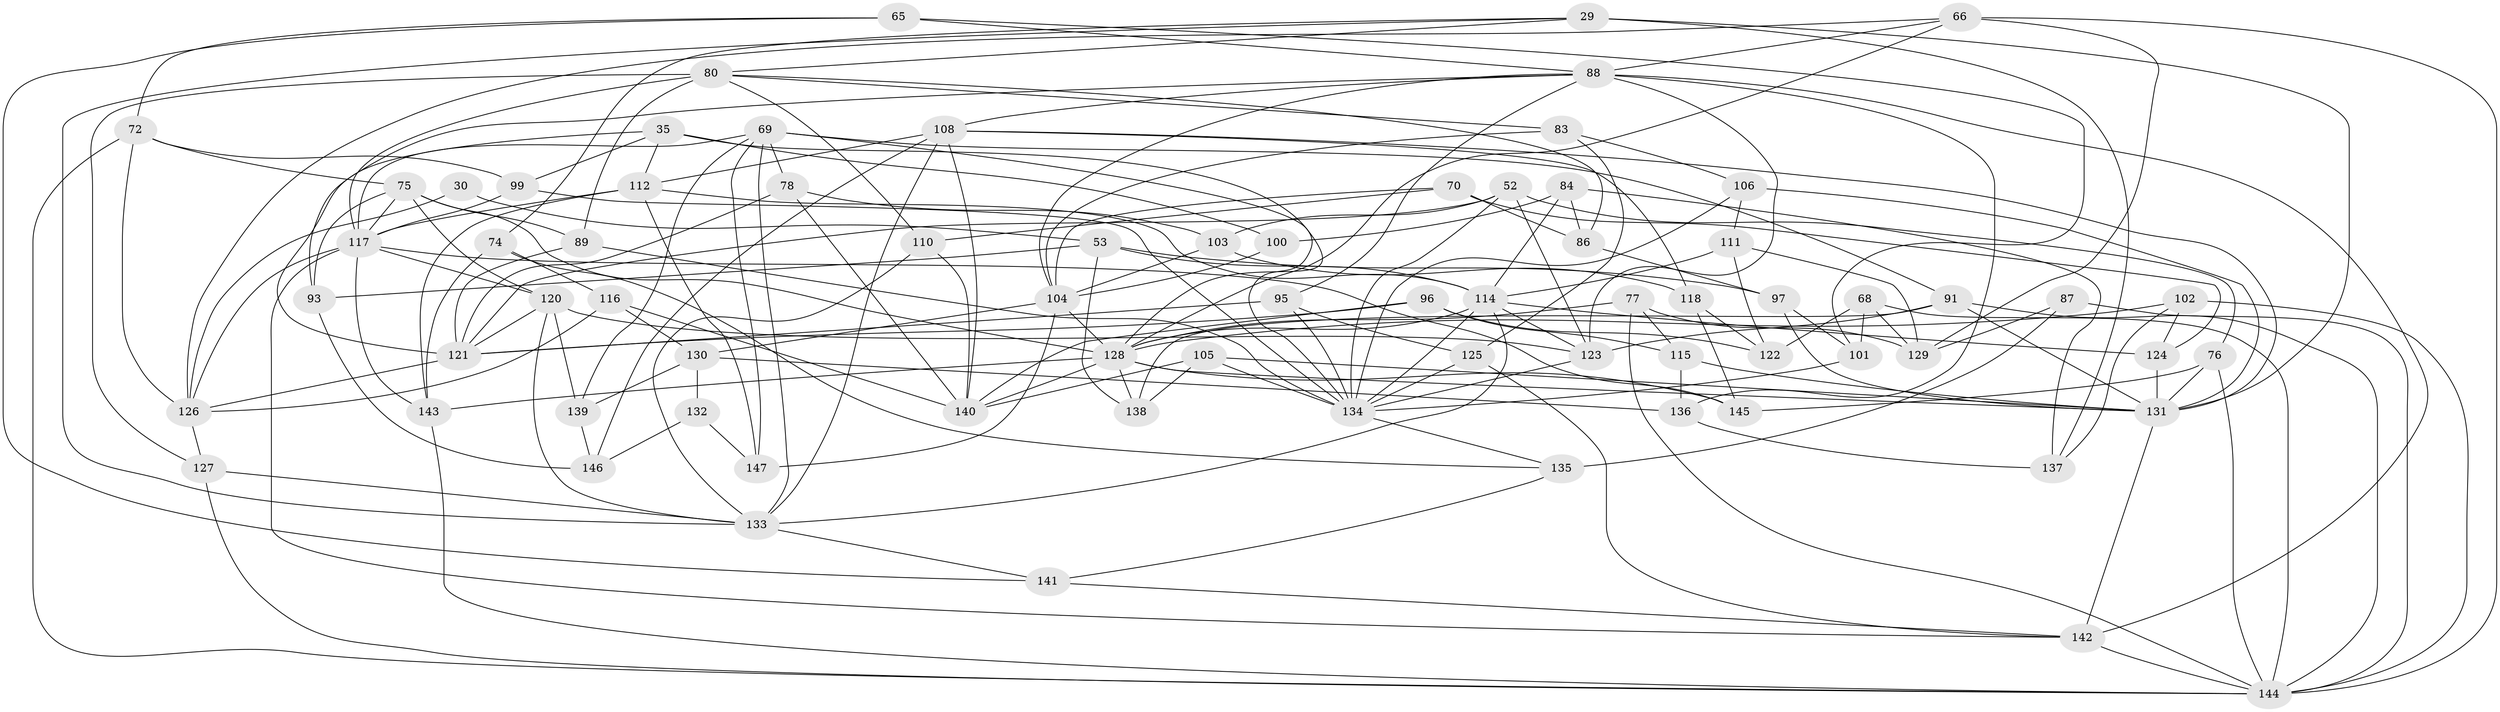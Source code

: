 // original degree distribution, {4: 1.0}
// Generated by graph-tools (version 1.1) at 2025/57/03/09/25 04:57:46]
// undirected, 73 vertices, 190 edges
graph export_dot {
graph [start="1"]
  node [color=gray90,style=filled];
  29 [super="+13"];
  30;
  35 [super="+2"];
  52 [super="+45"];
  53 [super="+15"];
  65;
  66 [super="+14"];
  68;
  69 [super="+64"];
  70;
  72 [super="+47"];
  74;
  75 [super="+36+58"];
  76;
  77;
  78;
  80 [super="+43"];
  83;
  84;
  86;
  87;
  88 [super="+4+11+16"];
  89;
  91 [super="+90"];
  93;
  95;
  96;
  97;
  99;
  100;
  101;
  102;
  103;
  104 [super="+98"];
  105 [super="+17+60"];
  106;
  108 [super="+19+92"];
  110;
  111;
  112 [super="+26+46"];
  114 [super="+81+85"];
  115;
  116;
  117 [super="+49+79+71"];
  118;
  120 [super="+57"];
  121 [super="+38+63"];
  122;
  123 [super="+9+42"];
  124;
  125;
  126 [super="+55+67"];
  127;
  128 [super="+18+82+119"];
  129 [super="+33"];
  130 [super="+37"];
  131 [super="+48+73+25"];
  132;
  133 [super="+109"];
  134 [super="+32+61+113"];
  135;
  136;
  137;
  138;
  139;
  140 [super="+27"];
  141;
  142 [super="+94+107"];
  143 [super="+28"];
  144 [super="+39+56"];
  145;
  146;
  147;
  29 -- 137;
  29 -- 74;
  29 -- 131 [weight=2];
  29 -- 80;
  29 -- 133;
  30 -- 53 [weight=2];
  30 -- 126 [weight=2];
  35 -- 99;
  35 -- 100 [weight=2];
  35 -- 112;
  35 -- 121;
  35 -- 134;
  52 -- 76;
  52 -- 134;
  52 -- 123 [weight=2];
  52 -- 121;
  52 -- 103;
  53 -- 93;
  53 -- 138;
  53 -- 97;
  53 -- 114;
  65 -- 141;
  65 -- 101;
  65 -- 72;
  65 -- 88;
  66 -- 126 [weight=2];
  66 -- 88;
  66 -- 129;
  66 -- 128;
  66 -- 144;
  68 -- 101;
  68 -- 129;
  68 -- 122;
  68 -- 144;
  69 -- 147;
  69 -- 128 [weight=2];
  69 -- 133;
  69 -- 139;
  69 -- 78;
  69 -- 91;
  69 -- 117;
  70 -- 86;
  70 -- 110;
  70 -- 124;
  70 -- 104;
  72 -- 126 [weight=2];
  72 -- 144;
  72 -- 75;
  72 -- 99;
  74 -- 135;
  74 -- 116;
  74 -- 143;
  75 -- 93;
  75 -- 120;
  75 -- 128 [weight=3];
  75 -- 89;
  75 -- 117 [weight=3];
  76 -- 145;
  76 -- 131;
  76 -- 144;
  77 -- 129;
  77 -- 115;
  77 -- 144;
  77 -- 128;
  78 -- 103;
  78 -- 140;
  78 -- 121;
  80 -- 89;
  80 -- 110;
  80 -- 83;
  80 -- 86;
  80 -- 127;
  80 -- 117 [weight=2];
  83 -- 106;
  83 -- 125;
  83 -- 104;
  84 -- 137;
  84 -- 86;
  84 -- 100;
  84 -- 114;
  86 -- 97;
  87 -- 129 [weight=2];
  87 -- 135;
  87 -- 144;
  88 -- 142 [weight=2];
  88 -- 95;
  88 -- 136;
  88 -- 123;
  88 -- 104;
  88 -- 93;
  88 -- 108;
  89 -- 134;
  89 -- 121;
  91 -- 123;
  91 -- 131;
  91 -- 144 [weight=2];
  91 -- 138;
  93 -- 146;
  95 -- 125;
  95 -- 121;
  95 -- 134;
  96 -- 140;
  96 -- 115;
  96 -- 122;
  96 -- 121;
  97 -- 101;
  97 -- 131;
  99 -- 134;
  99 -- 117;
  100 -- 104;
  101 -- 134;
  102 -- 137;
  102 -- 124;
  102 -- 128;
  102 -- 144;
  103 -- 104;
  103 -- 118;
  104 -- 128;
  104 -- 130;
  104 -- 147;
  105 -- 138;
  105 -- 131 [weight=2];
  105 -- 140 [weight=2];
  105 -- 134 [weight=3];
  106 -- 131;
  106 -- 111;
  106 -- 134;
  108 -- 112 [weight=2];
  108 -- 146;
  108 -- 131;
  108 -- 140;
  108 -- 133;
  108 -- 118;
  110 -- 140;
  110 -- 133;
  111 -- 122;
  111 -- 114;
  111 -- 129;
  112 -- 147;
  112 -- 143;
  112 -- 117 [weight=2];
  112 -- 114;
  114 -- 123 [weight=2];
  114 -- 128;
  114 -- 133;
  114 -- 124;
  114 -- 134;
  115 -- 136;
  115 -- 131;
  116 -- 130;
  116 -- 126;
  116 -- 140;
  117 -- 145;
  117 -- 126 [weight=3];
  117 -- 143;
  117 -- 142;
  117 -- 120;
  118 -- 145;
  118 -- 122;
  120 -- 121;
  120 -- 123;
  120 -- 139;
  120 -- 133;
  121 -- 126;
  123 -- 134;
  124 -- 131;
  125 -- 142;
  125 -- 134;
  126 -- 127;
  127 -- 144;
  127 -- 133;
  128 -- 131 [weight=3];
  128 -- 143 [weight=2];
  128 -- 138;
  128 -- 145;
  128 -- 140;
  130 -- 132 [weight=2];
  130 -- 136;
  130 -- 139;
  131 -- 142 [weight=2];
  132 -- 146;
  132 -- 147;
  133 -- 141;
  134 -- 135;
  135 -- 141;
  136 -- 137;
  139 -- 146;
  141 -- 142;
  142 -- 144;
  143 -- 144;
}
